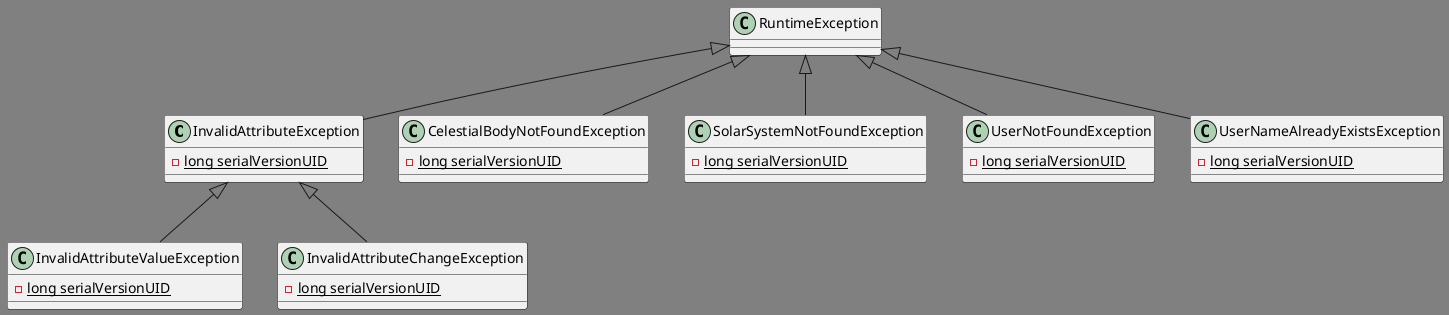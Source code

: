 @startuml
skinparam backgroundcolor grey
class InvalidAttributeException {
- {static} long serialVersionUID
}
class InvalidAttributeValueException {
- {static} long serialVersionUID
}
class InvalidAttributeChangeException {
- {static} long serialVersionUID
}
class CelestialBodyNotFoundException{
- {static} long serialVersionUID
}
class SolarSystemNotFoundException{
- {static} long serialVersionUID
}
class UserNotFoundException{
- {static} long serialVersionUID
}
class UserNameAlreadyExistsException{
- {static} long serialVersionUID
}
RuntimeException <|-- UserNotFoundException
RuntimeException <|-- SolarSystemNotFoundException
RuntimeException <|-- CelestialBodyNotFoundException
RuntimeException <|-- UserNameAlreadyExistsException
RuntimeException <|-- InvalidAttributeException

InvalidAttributeException <|-- InvalidAttributeChangeException
InvalidAttributeException <|-- InvalidAttributeValueException
@enduml
